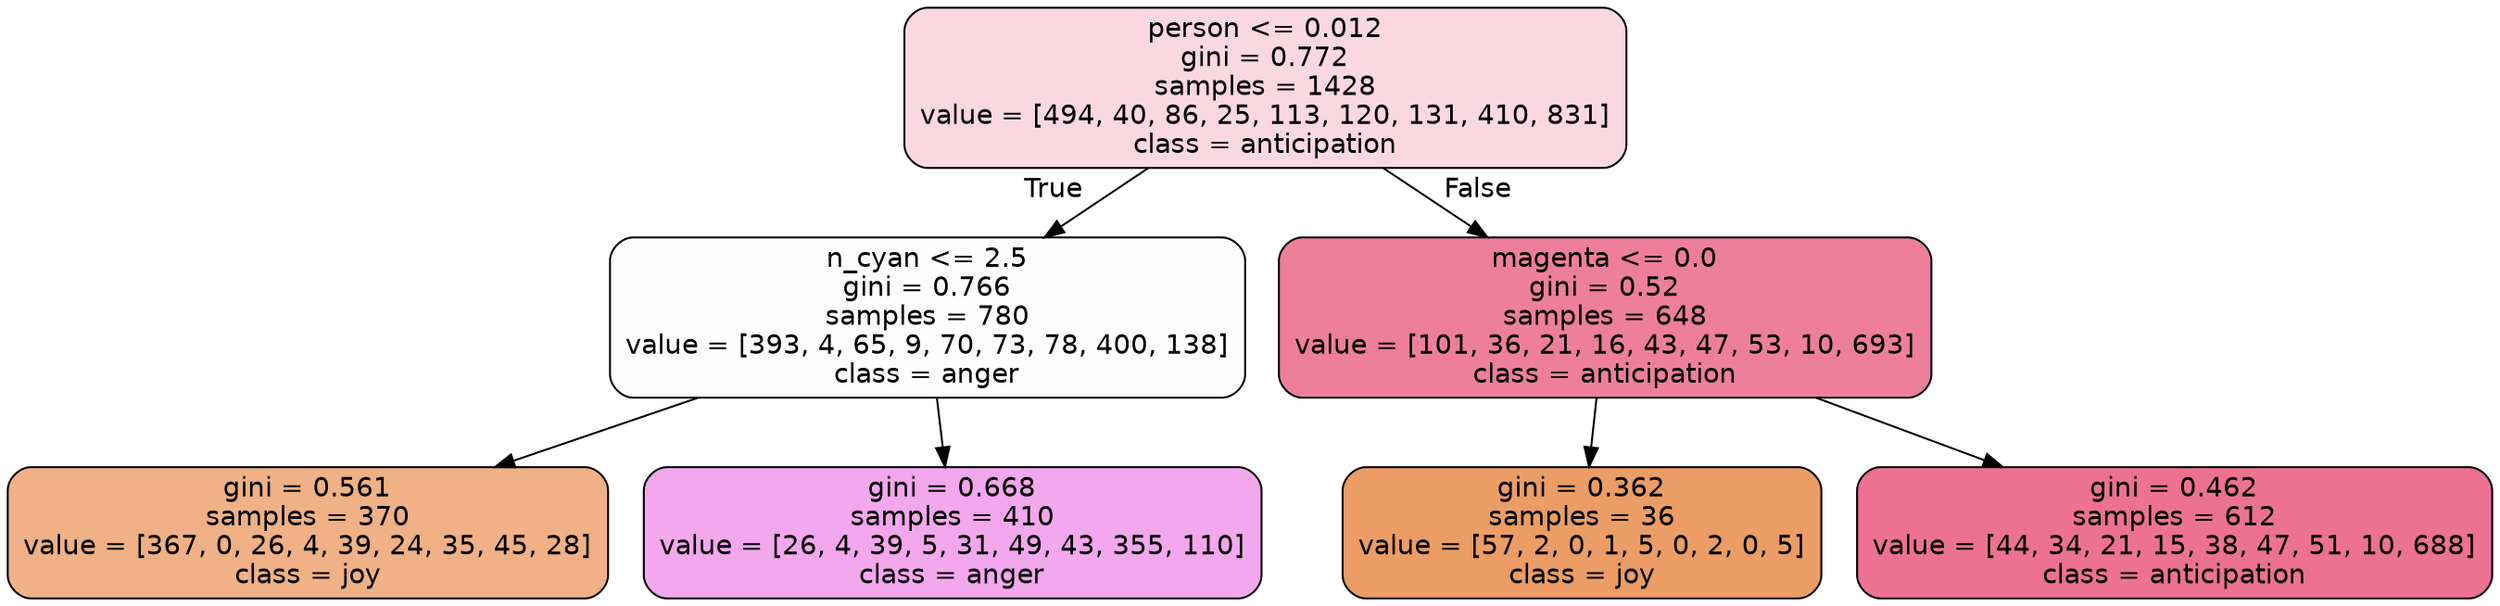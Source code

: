 digraph Tree {
node [shape=box, style="filled, rounded", color="black", fontname=helvetica] ;
edge [fontname=helvetica] ;
0 [label="person <= 0.012\ngini = 0.772\nsamples = 1428\nvalue = [494, 40, 86, 25, 113, 120, 131, 410, 831]\nclass = anticipation", fillcolor="#e5396431"] ;
1 [label="n_cyan <= 2.5\ngini = 0.766\nsamples = 780\nvalue = [393, 4, 65, 9, 70, 73, 78, 400, 138]\nclass = anger", fillcolor="#e539d702"] ;
0 -> 1 [labeldistance=2.5, labelangle=45, headlabel="True"] ;
2 [label="gini = 0.561\nsamples = 370\nvalue = [367, 0, 26, 4, 39, 24, 35, 45, 28]\nclass = joy", fillcolor="#e581399d"] ;
1 -> 2 ;
3 [label="gini = 0.668\nsamples = 410\nvalue = [26, 4, 39, 5, 31, 49, 43, 355, 110]\nclass = anger", fillcolor="#e539d771"] ;
1 -> 3 ;
4 [label="magenta <= 0.0\ngini = 0.52\nsamples = 648\nvalue = [101, 36, 21, 16, 43, 47, 53, 10, 693]\nclass = anticipation", fillcolor="#e53964a4"] ;
0 -> 4 [labeldistance=2.5, labelangle=-45, headlabel="False"] ;
5 [label="gini = 0.362\nsamples = 36\nvalue = [57, 2, 0, 1, 5, 0, 2, 0, 5]\nclass = joy", fillcolor="#e58139c6"] ;
4 -> 5 ;
6 [label="gini = 0.462\nsamples = 612\nvalue = [44, 34, 21, 15, 38, 47, 51, 10, 688]\nclass = anticipation", fillcolor="#e53964b5"] ;
4 -> 6 ;
}